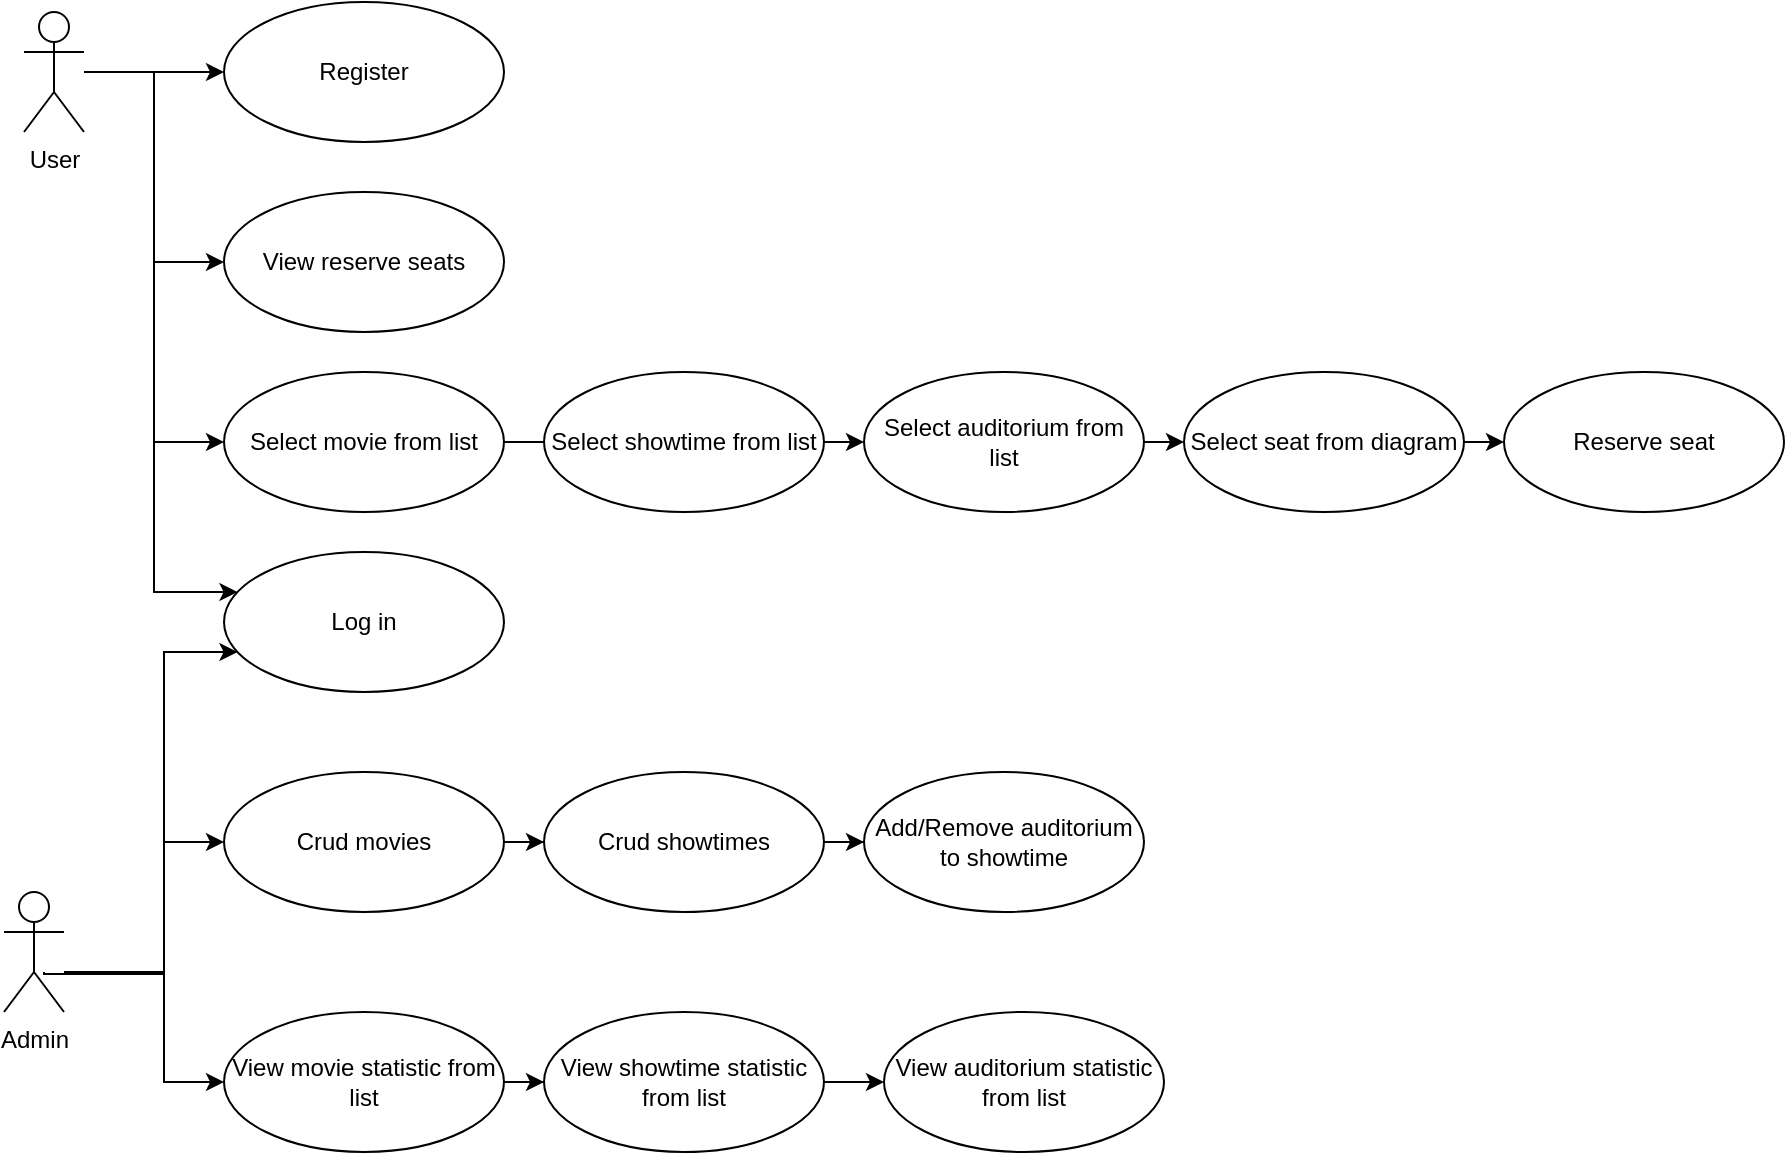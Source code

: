 <mxfile version="24.7.8">
  <diagram name="Page-1" id="urToz_TxoqsLqZ5IQnIK">
    <mxGraphModel grid="1" page="1" gridSize="10" guides="1" tooltips="1" connect="1" arrows="1" fold="1" pageScale="1" pageWidth="827" pageHeight="1169" math="0" shadow="0">
      <root>
        <mxCell id="0" />
        <mxCell id="1" parent="0" />
        <mxCell id="4MbK3a_Zt9pyAfJg-caS-10" style="edgeStyle=orthogonalEdgeStyle;rounded=0;orthogonalLoop=1;jettySize=auto;html=1;" edge="1" parent="1" source="4MbK3a_Zt9pyAfJg-caS-1" target="4MbK3a_Zt9pyAfJg-caS-8">
          <mxGeometry relative="1" as="geometry">
            <Array as="points">
              <mxPoint x="130" y="550" />
              <mxPoint x="130" y="390" />
            </Array>
          </mxGeometry>
        </mxCell>
        <mxCell id="4MbK3a_Zt9pyAfJg-caS-14" style="edgeStyle=orthogonalEdgeStyle;rounded=0;orthogonalLoop=1;jettySize=auto;html=1;entryX=0;entryY=0.5;entryDx=0;entryDy=0;" edge="1" parent="1" target="4MbK3a_Zt9pyAfJg-caS-13">
          <mxGeometry relative="1" as="geometry">
            <mxPoint x="70" y="550" as="sourcePoint" />
            <Array as="points">
              <mxPoint x="70" y="551" />
              <mxPoint x="130" y="551" />
              <mxPoint x="130" y="485" />
            </Array>
          </mxGeometry>
        </mxCell>
        <mxCell id="4MbK3a_Zt9pyAfJg-caS-25" style="edgeStyle=orthogonalEdgeStyle;rounded=0;orthogonalLoop=1;jettySize=auto;html=1;entryX=0;entryY=0.5;entryDx=0;entryDy=0;" edge="1" parent="1" target="4MbK3a_Zt9pyAfJg-caS-24">
          <mxGeometry relative="1" as="geometry">
            <mxPoint x="70" y="550" as="sourcePoint" />
            <Array as="points">
              <mxPoint x="70" y="551" />
              <mxPoint x="130" y="551" />
              <mxPoint x="130" y="605" />
            </Array>
          </mxGeometry>
        </mxCell>
        <mxCell id="4MbK3a_Zt9pyAfJg-caS-1" value="Admin" style="shape=umlActor;verticalLabelPosition=bottom;verticalAlign=top;html=1;" vertex="1" parent="1">
          <mxGeometry x="50" y="510" width="30" height="60" as="geometry" />
        </mxCell>
        <mxCell id="4MbK3a_Zt9pyAfJg-caS-9" style="edgeStyle=orthogonalEdgeStyle;rounded=0;orthogonalLoop=1;jettySize=auto;html=1;" edge="1" parent="1" source="4MbK3a_Zt9pyAfJg-caS-2" target="4MbK3a_Zt9pyAfJg-caS-8">
          <mxGeometry relative="1" as="geometry">
            <Array as="points">
              <mxPoint x="125" y="100" />
              <mxPoint x="125" y="360" />
            </Array>
          </mxGeometry>
        </mxCell>
        <mxCell id="4MbK3a_Zt9pyAfJg-caS-12" style="edgeStyle=orthogonalEdgeStyle;rounded=0;orthogonalLoop=1;jettySize=auto;html=1;" edge="1" parent="1" source="4MbK3a_Zt9pyAfJg-caS-2" target="4MbK3a_Zt9pyAfJg-caS-11">
          <mxGeometry relative="1" as="geometry" />
        </mxCell>
        <mxCell id="4MbK3a_Zt9pyAfJg-caS-17" style="edgeStyle=orthogonalEdgeStyle;rounded=0;orthogonalLoop=1;jettySize=auto;html=1;entryX=0;entryY=0.5;entryDx=0;entryDy=0;" edge="1" parent="1" source="4MbK3a_Zt9pyAfJg-caS-2" target="4MbK3a_Zt9pyAfJg-caS-15">
          <mxGeometry relative="1" as="geometry" />
        </mxCell>
        <mxCell id="7L8niKX891vmCM5gzFsp-2" style="edgeStyle=orthogonalEdgeStyle;rounded=0;orthogonalLoop=1;jettySize=auto;html=1;entryX=0;entryY=0.5;entryDx=0;entryDy=0;" edge="1" parent="1" source="4MbK3a_Zt9pyAfJg-caS-2" target="7L8niKX891vmCM5gzFsp-1">
          <mxGeometry relative="1" as="geometry" />
        </mxCell>
        <mxCell id="4MbK3a_Zt9pyAfJg-caS-2" value="User" style="shape=umlActor;verticalLabelPosition=bottom;verticalAlign=top;html=1;" vertex="1" parent="1">
          <mxGeometry x="60" y="70" width="30" height="60" as="geometry" />
        </mxCell>
        <mxCell id="4MbK3a_Zt9pyAfJg-caS-8" value="Log in" style="ellipse;whiteSpace=wrap;html=1;" vertex="1" parent="1">
          <mxGeometry x="160" y="340" width="140" height="70" as="geometry" />
        </mxCell>
        <mxCell id="4MbK3a_Zt9pyAfJg-caS-11" value="Register" style="ellipse;whiteSpace=wrap;html=1;" vertex="1" parent="1">
          <mxGeometry x="160" y="65" width="140" height="70" as="geometry" />
        </mxCell>
        <mxCell id="4MbK3a_Zt9pyAfJg-caS-32" style="edgeStyle=orthogonalEdgeStyle;rounded=0;orthogonalLoop=1;jettySize=auto;html=1;" edge="1" parent="1" source="4MbK3a_Zt9pyAfJg-caS-13" target="4MbK3a_Zt9pyAfJg-caS-31">
          <mxGeometry relative="1" as="geometry" />
        </mxCell>
        <mxCell id="4MbK3a_Zt9pyAfJg-caS-13" value="Crud movies" style="ellipse;whiteSpace=wrap;html=1;" vertex="1" parent="1">
          <mxGeometry x="160" y="450" width="140" height="70" as="geometry" />
        </mxCell>
        <mxCell id="4MbK3a_Zt9pyAfJg-caS-22" style="edgeStyle=orthogonalEdgeStyle;rounded=0;orthogonalLoop=1;jettySize=auto;html=1;exitX=1;exitY=0.5;exitDx=0;exitDy=0;entryX=0;entryY=0.5;entryDx=0;entryDy=0;" edge="1" parent="1" source="4MbK3a_Zt9pyAfJg-caS-15" target="4MbK3a_Zt9pyAfJg-caS-20">
          <mxGeometry relative="1" as="geometry" />
        </mxCell>
        <mxCell id="4MbK3a_Zt9pyAfJg-caS-15" value="Select movie from list" style="ellipse;whiteSpace=wrap;html=1;" vertex="1" parent="1">
          <mxGeometry x="160" y="250" width="140" height="70" as="geometry" />
        </mxCell>
        <mxCell id="4MbK3a_Zt9pyAfJg-caS-23" style="edgeStyle=orthogonalEdgeStyle;rounded=0;orthogonalLoop=1;jettySize=auto;html=1;exitX=1;exitY=0.5;exitDx=0;exitDy=0;entryX=0;entryY=0.5;entryDx=0;entryDy=0;" edge="1" parent="1" source="4MbK3a_Zt9pyAfJg-caS-38" target="4MbK3a_Zt9pyAfJg-caS-21">
          <mxGeometry relative="1" as="geometry" />
        </mxCell>
        <mxCell id="4MbK3a_Zt9pyAfJg-caS-20" value="Select auditorium from list" style="ellipse;whiteSpace=wrap;html=1;" vertex="1" parent="1">
          <mxGeometry x="480" y="250" width="140" height="70" as="geometry" />
        </mxCell>
        <mxCell id="4MbK3a_Zt9pyAfJg-caS-21" value="Reserve seat" style="ellipse;whiteSpace=wrap;html=1;" vertex="1" parent="1">
          <mxGeometry x="800" y="250" width="140" height="70" as="geometry" />
        </mxCell>
        <mxCell id="4MbK3a_Zt9pyAfJg-caS-35" style="edgeStyle=orthogonalEdgeStyle;rounded=0;orthogonalLoop=1;jettySize=auto;html=1;" edge="1" parent="1" source="4MbK3a_Zt9pyAfJg-caS-24" target="4MbK3a_Zt9pyAfJg-caS-34">
          <mxGeometry relative="1" as="geometry" />
        </mxCell>
        <mxCell id="4MbK3a_Zt9pyAfJg-caS-24" value="View movie statistic from list" style="ellipse;whiteSpace=wrap;html=1;" vertex="1" parent="1">
          <mxGeometry x="160" y="570" width="140" height="70" as="geometry" />
        </mxCell>
        <mxCell id="4MbK3a_Zt9pyAfJg-caS-26" value="View auditorium statistic from list" style="ellipse;whiteSpace=wrap;html=1;" vertex="1" parent="1">
          <mxGeometry x="490" y="570" width="140" height="70" as="geometry" />
        </mxCell>
        <mxCell id="4MbK3a_Zt9pyAfJg-caS-28" value="Add/Remove auditorium to showtime" style="ellipse;whiteSpace=wrap;html=1;" vertex="1" parent="1">
          <mxGeometry x="480" y="450" width="140" height="70" as="geometry" />
        </mxCell>
        <mxCell id="4MbK3a_Zt9pyAfJg-caS-30" value="Select showtime from list" style="ellipse;whiteSpace=wrap;html=1;" vertex="1" parent="1">
          <mxGeometry x="320" y="250" width="140" height="70" as="geometry" />
        </mxCell>
        <mxCell id="4MbK3a_Zt9pyAfJg-caS-33" style="edgeStyle=orthogonalEdgeStyle;rounded=0;orthogonalLoop=1;jettySize=auto;html=1;" edge="1" parent="1" source="4MbK3a_Zt9pyAfJg-caS-31" target="4MbK3a_Zt9pyAfJg-caS-28">
          <mxGeometry relative="1" as="geometry" />
        </mxCell>
        <mxCell id="4MbK3a_Zt9pyAfJg-caS-31" value="Crud showtimes" style="ellipse;whiteSpace=wrap;html=1;" vertex="1" parent="1">
          <mxGeometry x="320" y="450" width="140" height="70" as="geometry" />
        </mxCell>
        <mxCell id="4MbK3a_Zt9pyAfJg-caS-36" style="edgeStyle=orthogonalEdgeStyle;rounded=0;orthogonalLoop=1;jettySize=auto;html=1;entryX=0;entryY=0.5;entryDx=0;entryDy=0;" edge="1" parent="1" source="4MbK3a_Zt9pyAfJg-caS-34" target="4MbK3a_Zt9pyAfJg-caS-26">
          <mxGeometry relative="1" as="geometry" />
        </mxCell>
        <mxCell id="4MbK3a_Zt9pyAfJg-caS-34" value="View showtime statistic from list" style="ellipse;whiteSpace=wrap;html=1;" vertex="1" parent="1">
          <mxGeometry x="320" y="570" width="140" height="70" as="geometry" />
        </mxCell>
        <mxCell id="4MbK3a_Zt9pyAfJg-caS-39" value="" style="edgeStyle=orthogonalEdgeStyle;rounded=0;orthogonalLoop=1;jettySize=auto;html=1;exitX=1;exitY=0.5;exitDx=0;exitDy=0;entryX=0;entryY=0.5;entryDx=0;entryDy=0;" edge="1" parent="1" source="4MbK3a_Zt9pyAfJg-caS-20" target="4MbK3a_Zt9pyAfJg-caS-38">
          <mxGeometry relative="1" as="geometry">
            <mxPoint x="620" y="285" as="sourcePoint" />
            <mxPoint x="820" y="285" as="targetPoint" />
          </mxGeometry>
        </mxCell>
        <mxCell id="4MbK3a_Zt9pyAfJg-caS-38" value="Select seat from diagram" style="ellipse;whiteSpace=wrap;html=1;" vertex="1" parent="1">
          <mxGeometry x="640" y="250" width="140" height="70" as="geometry" />
        </mxCell>
        <mxCell id="7L8niKX891vmCM5gzFsp-1" value="View reserve seats" style="ellipse;whiteSpace=wrap;html=1;" vertex="1" parent="1">
          <mxGeometry x="160" y="160" width="140" height="70" as="geometry" />
        </mxCell>
      </root>
    </mxGraphModel>
  </diagram>
</mxfile>
